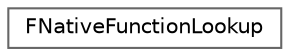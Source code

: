 digraph "Graphical Class Hierarchy"
{
 // INTERACTIVE_SVG=YES
 // LATEX_PDF_SIZE
  bgcolor="transparent";
  edge [fontname=Helvetica,fontsize=10,labelfontname=Helvetica,labelfontsize=10];
  node [fontname=Helvetica,fontsize=10,shape=box,height=0.2,width=0.4];
  rankdir="LR";
  Node0 [id="Node000000",label="FNativeFunctionLookup",height=0.2,width=0.4,color="grey40", fillcolor="white", style="filled",URL="$dc/df0/structFNativeFunctionLookup.html",tooltip="A struct that maps a string name to a native function."];
}

